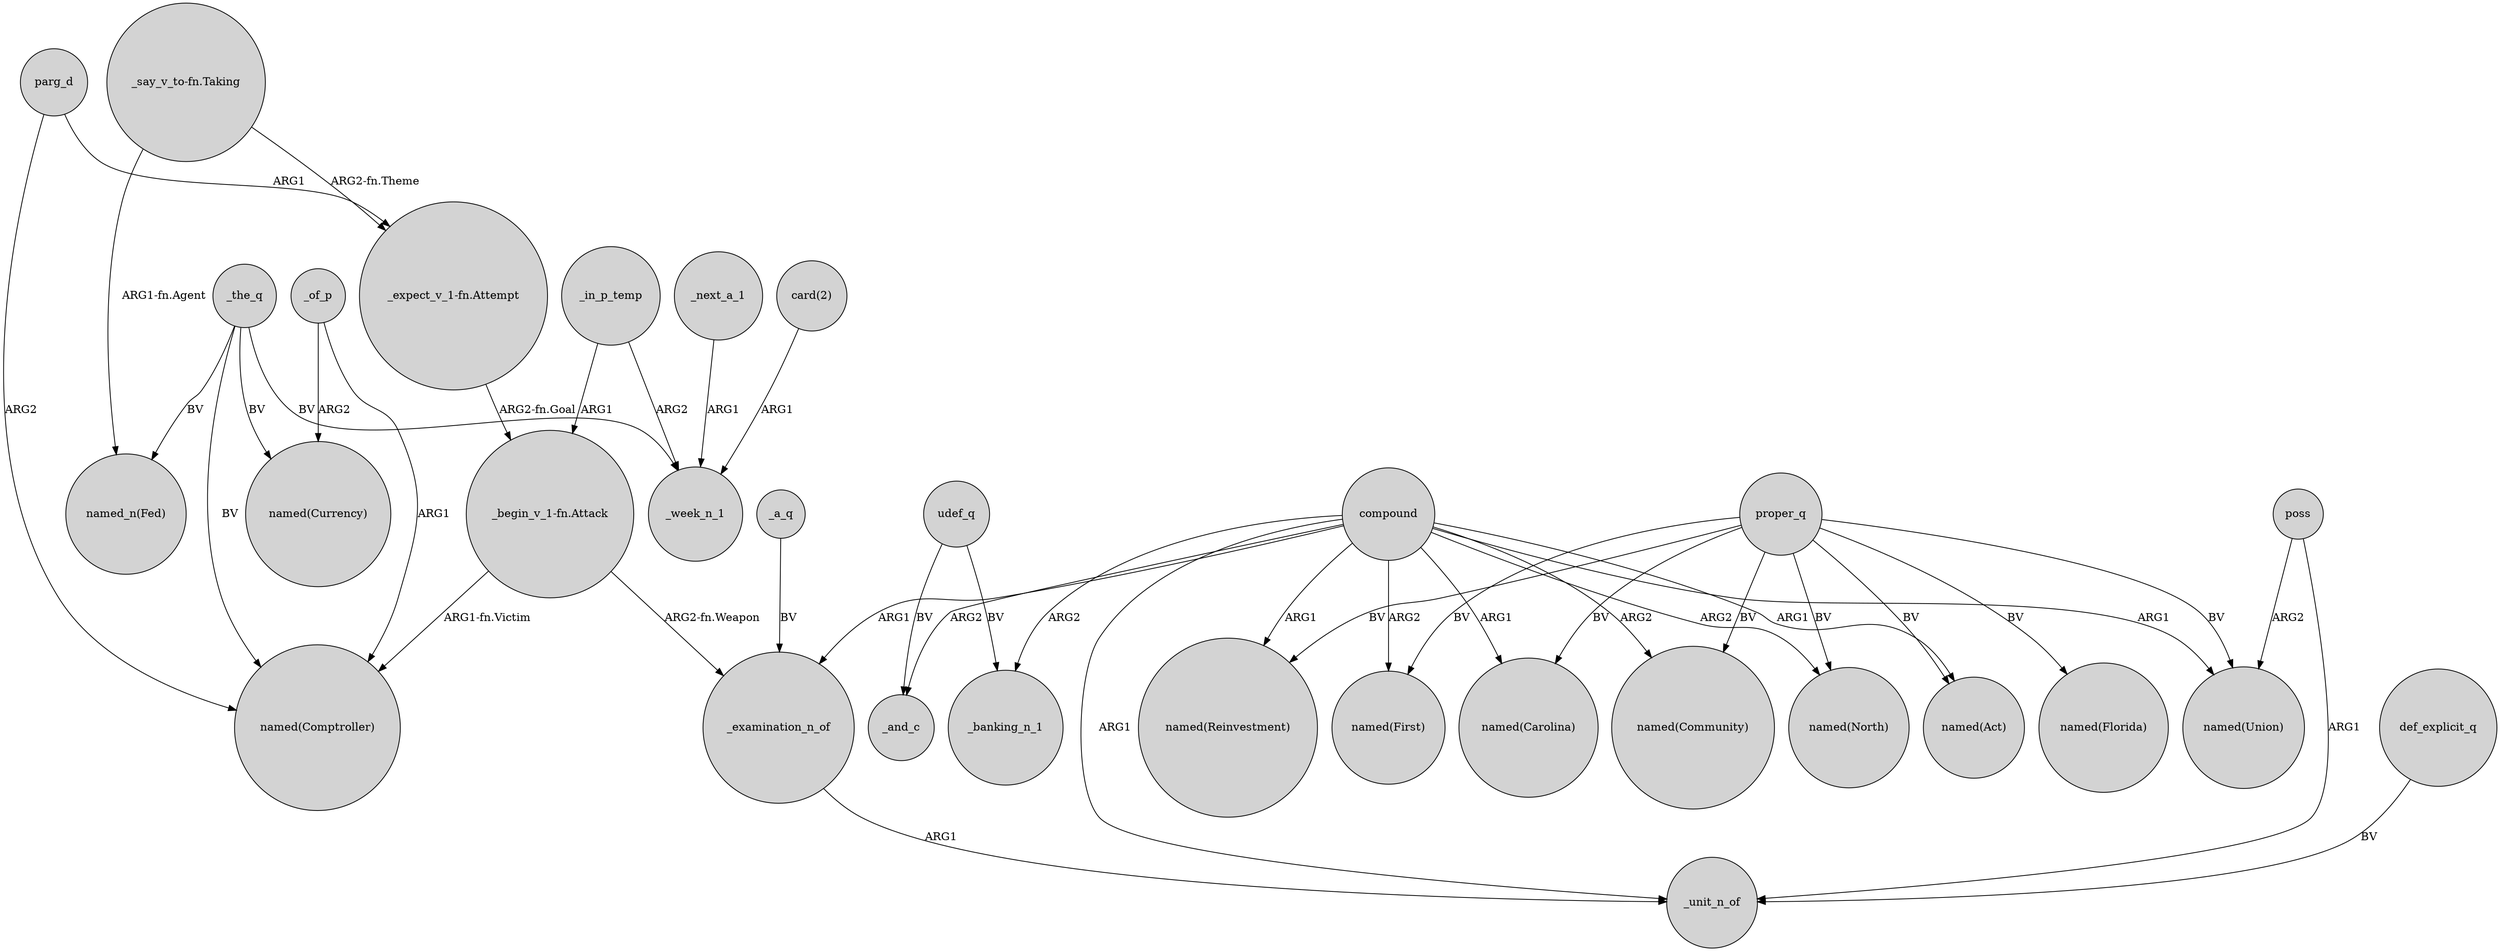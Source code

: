 digraph {
	node [shape=circle style=filled]
	_the_q -> _week_n_1 [label=BV]
	proper_q -> "named(Reinvestment)" [label=BV]
	compound -> "named(Union)" [label=ARG1]
	_in_p_temp -> "_begin_v_1-fn.Attack" [label=ARG1]
	proper_q -> "named(Act)" [label=BV]
	parg_d -> "named(Comptroller)" [label=ARG2]
	_of_p -> "named(Currency)" [label=ARG2]
	"_begin_v_1-fn.Attack" -> "named(Comptroller)" [label="ARG1-fn.Victim"]
	proper_q -> "named(North)" [label=BV]
	"_say_v_to-fn.Taking" -> "named_n(Fed)" [label="ARG1-fn.Agent"]
	_in_p_temp -> _week_n_1 [label=ARG2]
	proper_q -> "named(Community)" [label=BV]
	_of_p -> "named(Comptroller)" [label=ARG1]
	proper_q -> "named(First)" [label=BV]
	compound -> "named(Act)" [label=ARG1]
	_the_q -> "named_n(Fed)" [label=BV]
	udef_q -> _and_c [label=BV]
	compound -> _and_c [label=ARG2]
	compound -> "named(First)" [label=ARG2]
	proper_q -> "named(Union)" [label=BV]
	"_expect_v_1-fn.Attempt" -> "_begin_v_1-fn.Attack" [label="ARG2-fn.Goal"]
	def_explicit_q -> _unit_n_of [label=BV]
	compound -> "named(Reinvestment)" [label=ARG1]
	compound -> "named(Community)" [label=ARG2]
	"_begin_v_1-fn.Attack" -> _examination_n_of [label="ARG2-fn.Weapon"]
	udef_q -> _banking_n_1 [label=BV]
	compound -> _banking_n_1 [label=ARG2]
	_the_q -> "named(Comptroller)" [label=BV]
	proper_q -> "named(Florida)" [label=BV]
	_the_q -> "named(Currency)" [label=BV]
	_next_a_1 -> _week_n_1 [label=ARG1]
	_a_q -> _examination_n_of [label=BV]
	proper_q -> "named(Carolina)" [label=BV]
	compound -> "named(North)" [label=ARG2]
	poss -> _unit_n_of [label=ARG1]
	compound -> _unit_n_of [label=ARG1]
	poss -> "named(Union)" [label=ARG2]
	compound -> _examination_n_of [label=ARG1]
	_examination_n_of -> _unit_n_of [label=ARG1]
	"card(2)" -> _week_n_1 [label=ARG1]
	compound -> "named(Carolina)" [label=ARG1]
	"_say_v_to-fn.Taking" -> "_expect_v_1-fn.Attempt" [label="ARG2-fn.Theme"]
	parg_d -> "_expect_v_1-fn.Attempt" [label=ARG1]
}
